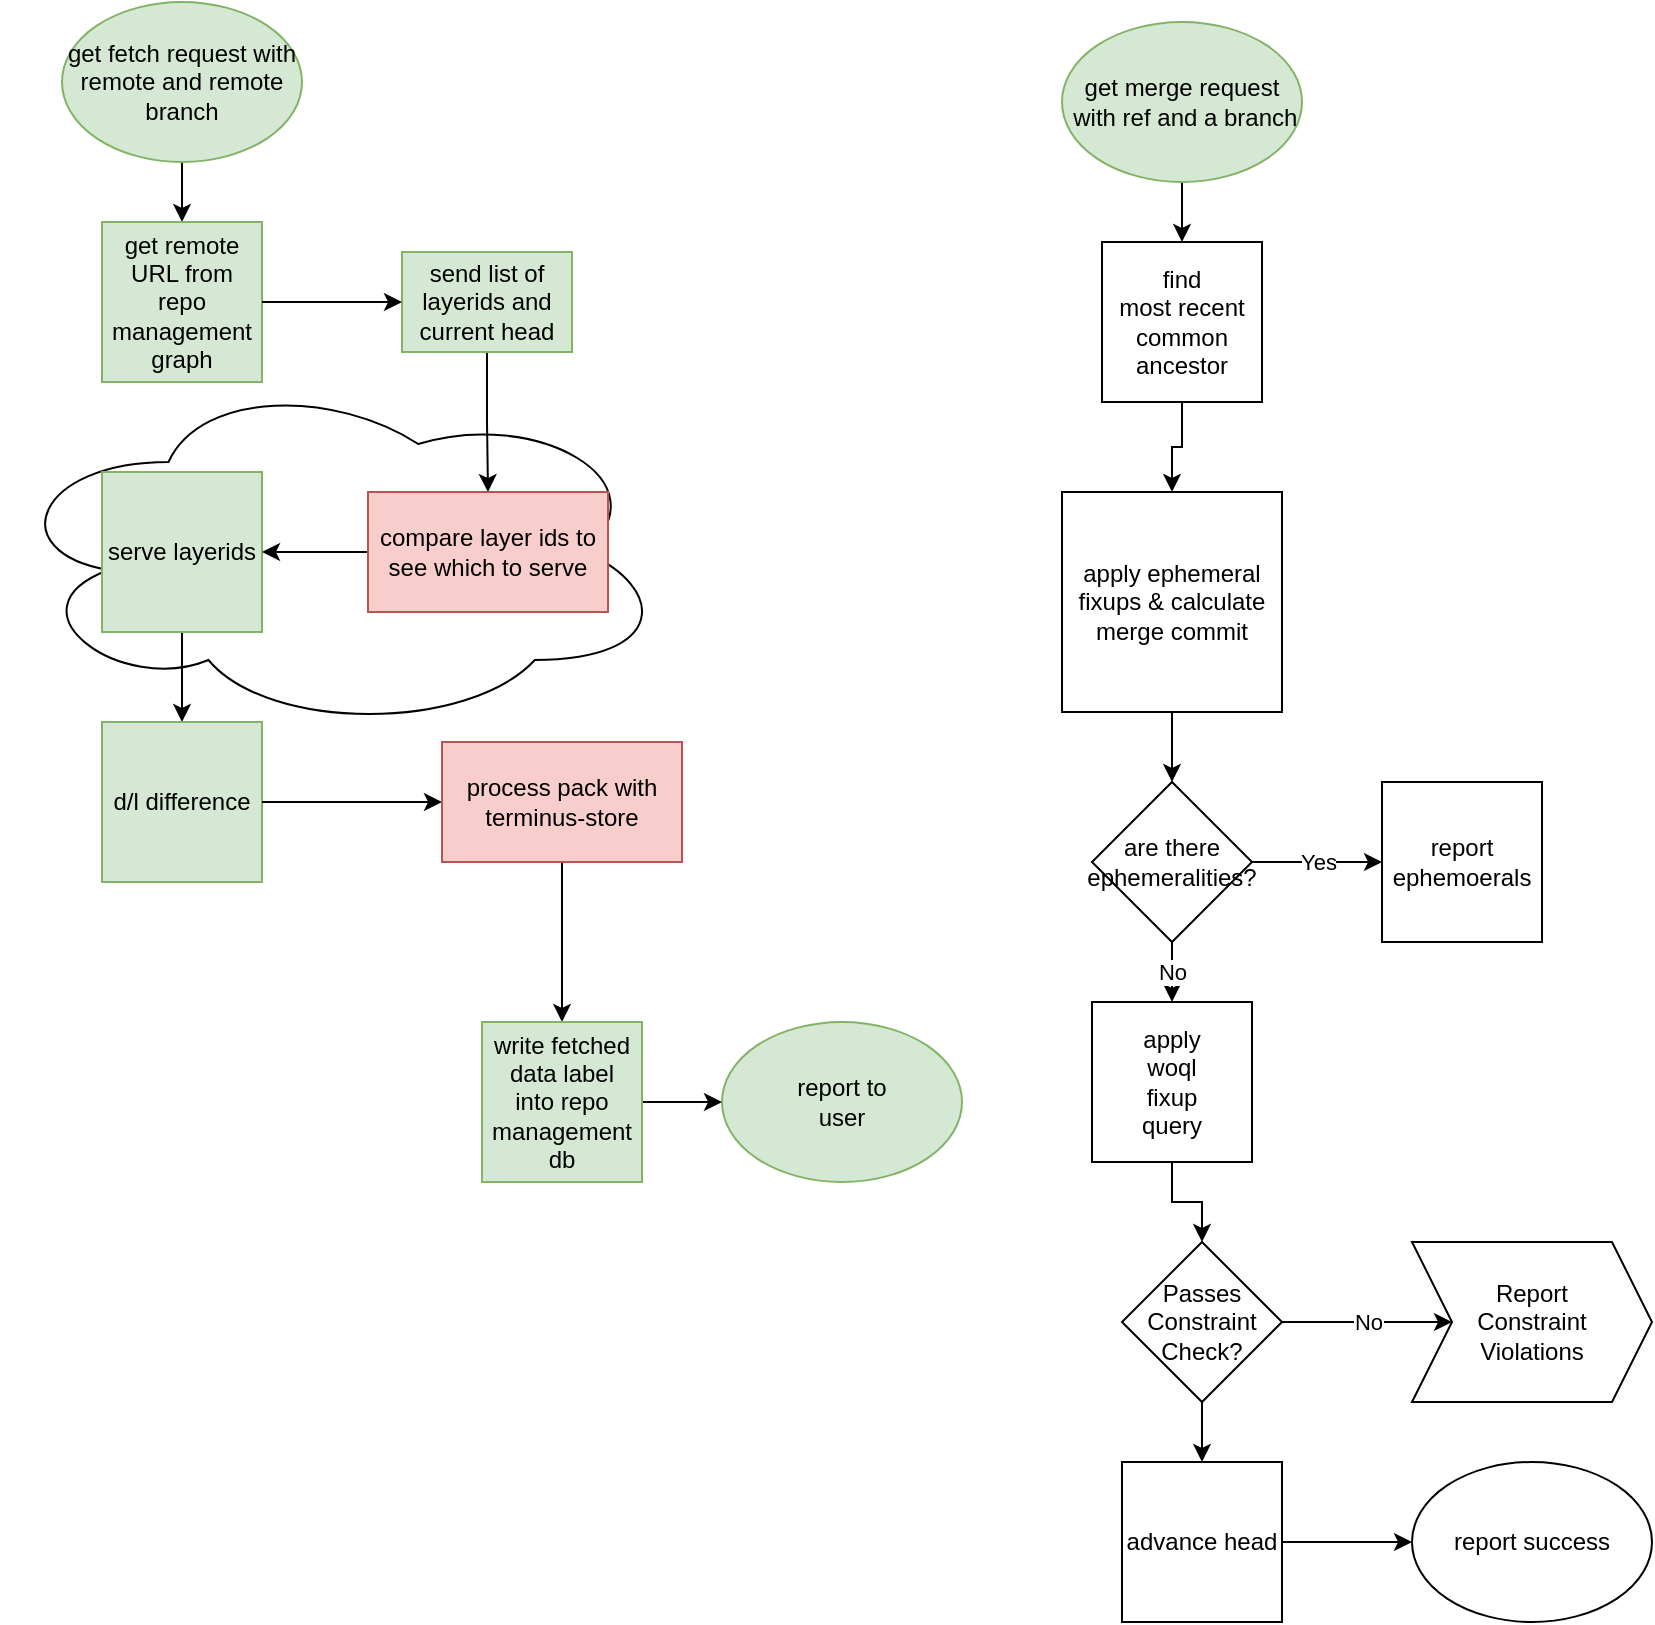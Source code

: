 <mxfile version="12.5.5" type="github">
  <diagram id="zO-Ndx_tbdGU6NtDlcAN" name="Page-1">
    <mxGraphModel dx="1954" dy="571" grid="1" gridSize="10" guides="1" tooltips="1" connect="1" arrows="1" fold="1" page="1" pageScale="1" pageWidth="850" pageHeight="1100" math="0" shadow="0">
      <root>
        <mxCell id="0"/>
        <mxCell id="1" parent="0"/>
        <mxCell id="oLFvgdTOxwXngNBySCXK-4" value="" style="ellipse;shape=cloud;whiteSpace=wrap;html=1;" vertex="1" parent="1">
          <mxGeometry x="-10" y="185" width="333" height="180" as="geometry"/>
        </mxCell>
        <mxCell id="7s5gqH4z4nf9z0TM5Xe7-4" value="" style="edgeStyle=orthogonalEdgeStyle;rounded=0;orthogonalLoop=1;jettySize=auto;html=1;" parent="1" source="7s5gqH4z4nf9z0TM5Xe7-1" target="7s5gqH4z4nf9z0TM5Xe7-3" edge="1">
          <mxGeometry relative="1" as="geometry"/>
        </mxCell>
        <mxCell id="7s5gqH4z4nf9z0TM5Xe7-1" value="get fetch request with remote and remote branch" style="ellipse;whiteSpace=wrap;html=1;fillColor=#d5e8d4;strokeColor=#82b366;" parent="1" vertex="1">
          <mxGeometry x="20" width="120" height="80" as="geometry"/>
        </mxCell>
        <mxCell id="7s5gqH4z4nf9z0TM5Xe7-20" value="" style="edgeStyle=orthogonalEdgeStyle;rounded=0;orthogonalLoop=1;jettySize=auto;html=1;" parent="1" source="7s5gqH4z4nf9z0TM5Xe7-2" target="7s5gqH4z4nf9z0TM5Xe7-19" edge="1">
          <mxGeometry relative="1" as="geometry"/>
        </mxCell>
        <mxCell id="7s5gqH4z4nf9z0TM5Xe7-2" value="&lt;div&gt;get merge request&lt;/div&gt;&amp;nbsp;with ref and a branch " style="ellipse;whiteSpace=wrap;html=1;fillColor=#d5e8d4;strokeColor=#82b366;" parent="1" vertex="1">
          <mxGeometry x="520" y="10" width="120" height="80" as="geometry"/>
        </mxCell>
        <mxCell id="7s5gqH4z4nf9z0TM5Xe7-3" value="&lt;div&gt;get remote URL from &lt;br&gt;&lt;/div&gt;&lt;div&gt;repo management graph&lt;br&gt;&lt;/div&gt;" style="whiteSpace=wrap;html=1;aspect=fixed;fillColor=#d5e8d4;strokeColor=#82b366;" parent="1" vertex="1">
          <mxGeometry x="40" y="110" width="80" height="80" as="geometry"/>
        </mxCell>
        <mxCell id="oLFvgdTOxwXngNBySCXK-12" value="" style="edgeStyle=orthogonalEdgeStyle;rounded=0;orthogonalLoop=1;jettySize=auto;html=1;" edge="1" parent="1" source="7s5gqH4z4nf9z0TM5Xe7-5" target="7s5gqH4z4nf9z0TM5Xe7-7">
          <mxGeometry relative="1" as="geometry"/>
        </mxCell>
        <mxCell id="7s5gqH4z4nf9z0TM5Xe7-5" value="&lt;div&gt;serve layerids&lt;/div&gt;" style="whiteSpace=wrap;html=1;aspect=fixed;fillColor=#d5e8d4;strokeColor=#82b366;" parent="1" vertex="1">
          <mxGeometry x="40" y="235" width="80" height="80" as="geometry"/>
        </mxCell>
        <mxCell id="7s5gqH4z4nf9z0TM5Xe7-7" value="&lt;div&gt;d/l difference&lt;/div&gt;" style="whiteSpace=wrap;html=1;aspect=fixed;fillColor=#d5e8d4;strokeColor=#82b366;" parent="1" vertex="1">
          <mxGeometry x="40" y="360" width="80" height="80" as="geometry"/>
        </mxCell>
        <mxCell id="7s5gqH4z4nf9z0TM5Xe7-17" value="" style="edgeStyle=orthogonalEdgeStyle;rounded=0;orthogonalLoop=1;jettySize=auto;html=1;exitX=0.5;exitY=1;exitDx=0;exitDy=0;" parent="1" source="oLFvgdTOxwXngNBySCXK-18" target="7s5gqH4z4nf9z0TM5Xe7-15" edge="1">
          <mxGeometry relative="1" as="geometry">
            <mxPoint x="210" y="500" as="targetPoint"/>
            <mxPoint x="270" y="470" as="sourcePoint"/>
          </mxGeometry>
        </mxCell>
        <mxCell id="7s5gqH4z4nf9z0TM5Xe7-13" value="&lt;div&gt;report to&lt;/div&gt;&lt;div&gt;user&lt;br&gt;&lt;/div&gt;" style="ellipse;whiteSpace=wrap;html=1;fillColor=#d5e8d4;strokeColor=#82b366;" parent="1" vertex="1">
          <mxGeometry x="350" y="510" width="120" height="80" as="geometry"/>
        </mxCell>
        <mxCell id="7s5gqH4z4nf9z0TM5Xe7-18" style="edgeStyle=orthogonalEdgeStyle;rounded=0;orthogonalLoop=1;jettySize=auto;html=1;" parent="1" source="7s5gqH4z4nf9z0TM5Xe7-15" target="7s5gqH4z4nf9z0TM5Xe7-13" edge="1">
          <mxGeometry relative="1" as="geometry"/>
        </mxCell>
        <mxCell id="7s5gqH4z4nf9z0TM5Xe7-15" value="&lt;div&gt;write fetched data label&lt;/div&gt;&lt;div&gt;into repo management db&lt;br&gt;&lt;/div&gt;" style="whiteSpace=wrap;html=1;aspect=fixed;fillColor=#d5e8d4;strokeColor=#82b366;" parent="1" vertex="1">
          <mxGeometry x="230" y="510" width="80" height="80" as="geometry"/>
        </mxCell>
        <mxCell id="7s5gqH4z4nf9z0TM5Xe7-22" value="" style="edgeStyle=orthogonalEdgeStyle;rounded=0;orthogonalLoop=1;jettySize=auto;html=1;" parent="1" source="7s5gqH4z4nf9z0TM5Xe7-19" target="7s5gqH4z4nf9z0TM5Xe7-21" edge="1">
          <mxGeometry relative="1" as="geometry"/>
        </mxCell>
        <mxCell id="7s5gqH4z4nf9z0TM5Xe7-19" value="&lt;div&gt;find&lt;/div&gt;&lt;div&gt;most recent common ancestor&lt;/div&gt;" style="whiteSpace=wrap;html=1;aspect=fixed;" parent="1" vertex="1">
          <mxGeometry x="540" y="120" width="80" height="80" as="geometry"/>
        </mxCell>
        <mxCell id="7s5gqH4z4nf9z0TM5Xe7-21" value="apply ephemeral fixups &amp;amp; calculate merge commit" style="whiteSpace=wrap;html=1;aspect=fixed;" parent="1" vertex="1">
          <mxGeometry x="520" y="245" width="110" height="110" as="geometry"/>
        </mxCell>
        <mxCell id="7s5gqH4z4nf9z0TM5Xe7-26" value="Yes" style="edgeStyle=orthogonalEdgeStyle;rounded=0;orthogonalLoop=1;jettySize=auto;html=1;" parent="1" source="7s5gqH4z4nf9z0TM5Xe7-23" target="7s5gqH4z4nf9z0TM5Xe7-25" edge="1">
          <mxGeometry relative="1" as="geometry"/>
        </mxCell>
        <mxCell id="7s5gqH4z4nf9z0TM5Xe7-30" value="No" style="edgeStyle=orthogonalEdgeStyle;rounded=0;orthogonalLoop=1;jettySize=auto;html=1;entryX=0.5;entryY=0;entryDx=0;entryDy=0;" parent="1" source="7s5gqH4z4nf9z0TM5Xe7-23" target="7s5gqH4z4nf9z0TM5Xe7-34" edge="1">
          <mxGeometry relative="1" as="geometry">
            <Array as="points">
              <mxPoint x="575" y="490"/>
              <mxPoint x="575" y="490"/>
            </Array>
          </mxGeometry>
        </mxCell>
        <mxCell id="7s5gqH4z4nf9z0TM5Xe7-23" value="&lt;div&gt;are there&lt;/div&gt;&lt;div&gt;ephemeralities?&lt;br&gt;&lt;/div&gt;" style="rhombus;whiteSpace=wrap;html=1;" parent="1" vertex="1">
          <mxGeometry x="535" y="390" width="80" height="80" as="geometry"/>
        </mxCell>
        <mxCell id="7s5gqH4z4nf9z0TM5Xe7-25" value="report ephemoerals" style="whiteSpace=wrap;html=1;aspect=fixed;" parent="1" vertex="1">
          <mxGeometry x="680" y="390" width="80" height="80" as="geometry"/>
        </mxCell>
        <mxCell id="7s5gqH4z4nf9z0TM5Xe7-29" value="&lt;div&gt;No&lt;/div&gt;" style="edgeStyle=orthogonalEdgeStyle;rounded=0;orthogonalLoop=1;jettySize=auto;html=1;entryX=0;entryY=0.5;entryDx=0;entryDy=0;" parent="1" source="7s5gqH4z4nf9z0TM5Xe7-27" target="7s5gqH4z4nf9z0TM5Xe7-36" edge="1">
          <mxGeometry relative="1" as="geometry">
            <mxPoint x="695" y="660" as="targetPoint"/>
            <Array as="points"/>
          </mxGeometry>
        </mxCell>
        <mxCell id="7s5gqH4z4nf9z0TM5Xe7-40" value="" style="edgeStyle=orthogonalEdgeStyle;rounded=0;orthogonalLoop=1;jettySize=auto;html=1;" parent="1" source="7s5gqH4z4nf9z0TM5Xe7-27" target="7s5gqH4z4nf9z0TM5Xe7-38" edge="1">
          <mxGeometry relative="1" as="geometry"/>
        </mxCell>
        <mxCell id="7s5gqH4z4nf9z0TM5Xe7-27" value="&lt;div&gt;Passes&lt;/div&gt;&lt;div&gt;Constraint&lt;/div&gt;&lt;div&gt;Check?&lt;br&gt;&lt;/div&gt;" style="rhombus;whiteSpace=wrap;html=1;" parent="1" vertex="1">
          <mxGeometry x="550" y="620" width="80" height="80" as="geometry"/>
        </mxCell>
        <mxCell id="7s5gqH4z4nf9z0TM5Xe7-33" value="" style="edgeStyle=orthogonalEdgeStyle;rounded=0;orthogonalLoop=1;jettySize=auto;html=1;" parent="1" source="7s5gqH4z4nf9z0TM5Xe7-21" target="7s5gqH4z4nf9z0TM5Xe7-23" edge="1">
          <mxGeometry relative="1" as="geometry">
            <mxPoint x="575" y="355" as="sourcePoint"/>
          </mxGeometry>
        </mxCell>
        <mxCell id="7s5gqH4z4nf9z0TM5Xe7-35" value="" style="edgeStyle=orthogonalEdgeStyle;rounded=0;orthogonalLoop=1;jettySize=auto;html=1;" parent="1" source="7s5gqH4z4nf9z0TM5Xe7-34" target="7s5gqH4z4nf9z0TM5Xe7-27" edge="1">
          <mxGeometry relative="1" as="geometry"/>
        </mxCell>
        <mxCell id="7s5gqH4z4nf9z0TM5Xe7-34" value="&lt;div&gt;apply&lt;/div&gt;&lt;div&gt;woql&lt;/div&gt;&lt;div&gt;fixup&lt;/div&gt;&lt;div&gt;query&lt;br&gt;&lt;/div&gt;" style="whiteSpace=wrap;html=1;aspect=fixed;" parent="1" vertex="1">
          <mxGeometry x="535" y="500" width="80" height="80" as="geometry"/>
        </mxCell>
        <mxCell id="7s5gqH4z4nf9z0TM5Xe7-36" value="&lt;div&gt;Report&lt;/div&gt;&lt;div&gt;Constraint&lt;/div&gt;&lt;div&gt;Violations&lt;br&gt;&lt;/div&gt;" style="shape=step;perimeter=stepPerimeter;whiteSpace=wrap;html=1;fixedSize=1;" parent="1" vertex="1">
          <mxGeometry x="695" y="620" width="120" height="80" as="geometry"/>
        </mxCell>
        <mxCell id="7s5gqH4z4nf9z0TM5Xe7-41" value="" style="edgeStyle=orthogonalEdgeStyle;rounded=0;orthogonalLoop=1;jettySize=auto;html=1;" parent="1" source="7s5gqH4z4nf9z0TM5Xe7-38" target="7s5gqH4z4nf9z0TM5Xe7-39" edge="1">
          <mxGeometry relative="1" as="geometry"/>
        </mxCell>
        <mxCell id="7s5gqH4z4nf9z0TM5Xe7-38" value="advance head" style="whiteSpace=wrap;html=1;aspect=fixed;" parent="1" vertex="1">
          <mxGeometry x="550" y="730" width="80" height="80" as="geometry"/>
        </mxCell>
        <mxCell id="7s5gqH4z4nf9z0TM5Xe7-39" value="report success" style="ellipse;whiteSpace=wrap;html=1;" parent="1" vertex="1">
          <mxGeometry x="695" y="730" width="120" height="80" as="geometry"/>
        </mxCell>
        <mxCell id="oLFvgdTOxwXngNBySCXK-10" value="" style="edgeStyle=orthogonalEdgeStyle;rounded=0;orthogonalLoop=1;jettySize=auto;html=1;" edge="1" parent="1" source="oLFvgdTOxwXngNBySCXK-1" target="oLFvgdTOxwXngNBySCXK-8">
          <mxGeometry relative="1" as="geometry"/>
        </mxCell>
        <mxCell id="oLFvgdTOxwXngNBySCXK-1" value="send list of layerids and current head" style="rounded=0;whiteSpace=wrap;html=1;fillColor=#d5e8d4;strokeColor=#82b366;" vertex="1" parent="1">
          <mxGeometry x="190" y="125" width="85" height="50" as="geometry"/>
        </mxCell>
        <mxCell id="oLFvgdTOxwXngNBySCXK-2" value="" style="edgeStyle=orthogonalEdgeStyle;rounded=0;orthogonalLoop=1;jettySize=auto;html=1;" edge="1" parent="1" source="7s5gqH4z4nf9z0TM5Xe7-3" target="oLFvgdTOxwXngNBySCXK-1">
          <mxGeometry relative="1" as="geometry">
            <mxPoint x="80" y="190" as="sourcePoint"/>
            <mxPoint x="80" y="270" as="targetPoint"/>
          </mxGeometry>
        </mxCell>
        <mxCell id="oLFvgdTOxwXngNBySCXK-11" value="" style="edgeStyle=orthogonalEdgeStyle;rounded=0;orthogonalLoop=1;jettySize=auto;html=1;" edge="1" parent="1" source="oLFvgdTOxwXngNBySCXK-8" target="7s5gqH4z4nf9z0TM5Xe7-5">
          <mxGeometry relative="1" as="geometry"/>
        </mxCell>
        <mxCell id="oLFvgdTOxwXngNBySCXK-8" value="compare layer ids to see which to serve" style="rounded=0;whiteSpace=wrap;html=1;fillColor=#f8cecc;strokeColor=#b85450;" vertex="1" parent="1">
          <mxGeometry x="173" y="245" width="120" height="60" as="geometry"/>
        </mxCell>
        <mxCell id="oLFvgdTOxwXngNBySCXK-19" value="" style="edgeStyle=orthogonalEdgeStyle;rounded=0;orthogonalLoop=1;jettySize=auto;html=1;exitX=1;exitY=0.5;exitDx=0;exitDy=0;" edge="1" parent="1" source="7s5gqH4z4nf9z0TM5Xe7-7" target="oLFvgdTOxwXngNBySCXK-18">
          <mxGeometry relative="1" as="geometry">
            <mxPoint x="300" y="410" as="sourcePoint"/>
          </mxGeometry>
        </mxCell>
        <mxCell id="oLFvgdTOxwXngNBySCXK-18" value="process pack with terminus-store" style="rounded=0;whiteSpace=wrap;html=1;fillColor=#f8cecc;strokeColor=#b85450;" vertex="1" parent="1">
          <mxGeometry x="210" y="370" width="120" height="60" as="geometry"/>
        </mxCell>
      </root>
    </mxGraphModel>
  </diagram>
</mxfile>
